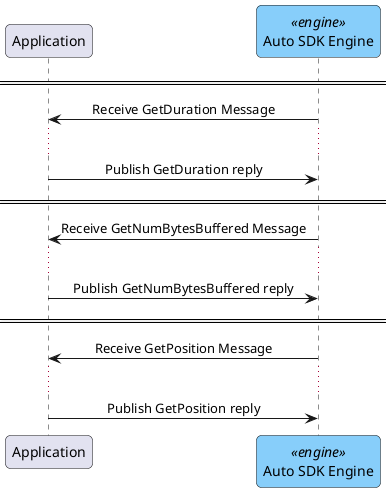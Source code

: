 @startuml
skinparam roundcorner 10
skinparam sequenceMessageAlign center
<style>
sequenceDiagram {
    .engine {
        BackgroundColor LightSkyBlue
        BorderColor CornflowerBlue
    }
}
</style>

participant Application 
participant "Auto SDK Engine" as AutoSDK <<engine>> 

==  ==

AutoSDK->Application : Receive GetDuration Message
...
Application->AutoSDK : Publish GetDuration reply

== ==
    
AutoSDK->Application : Receive GetNumBytesBuffered Message
...
Application->AutoSDK : Publish GetNumBytesBuffered reply

==  ==

AutoSDK->Application : Receive GetPosition Message
...
Application->AutoSDK : Publish GetPosition reply

@enduml